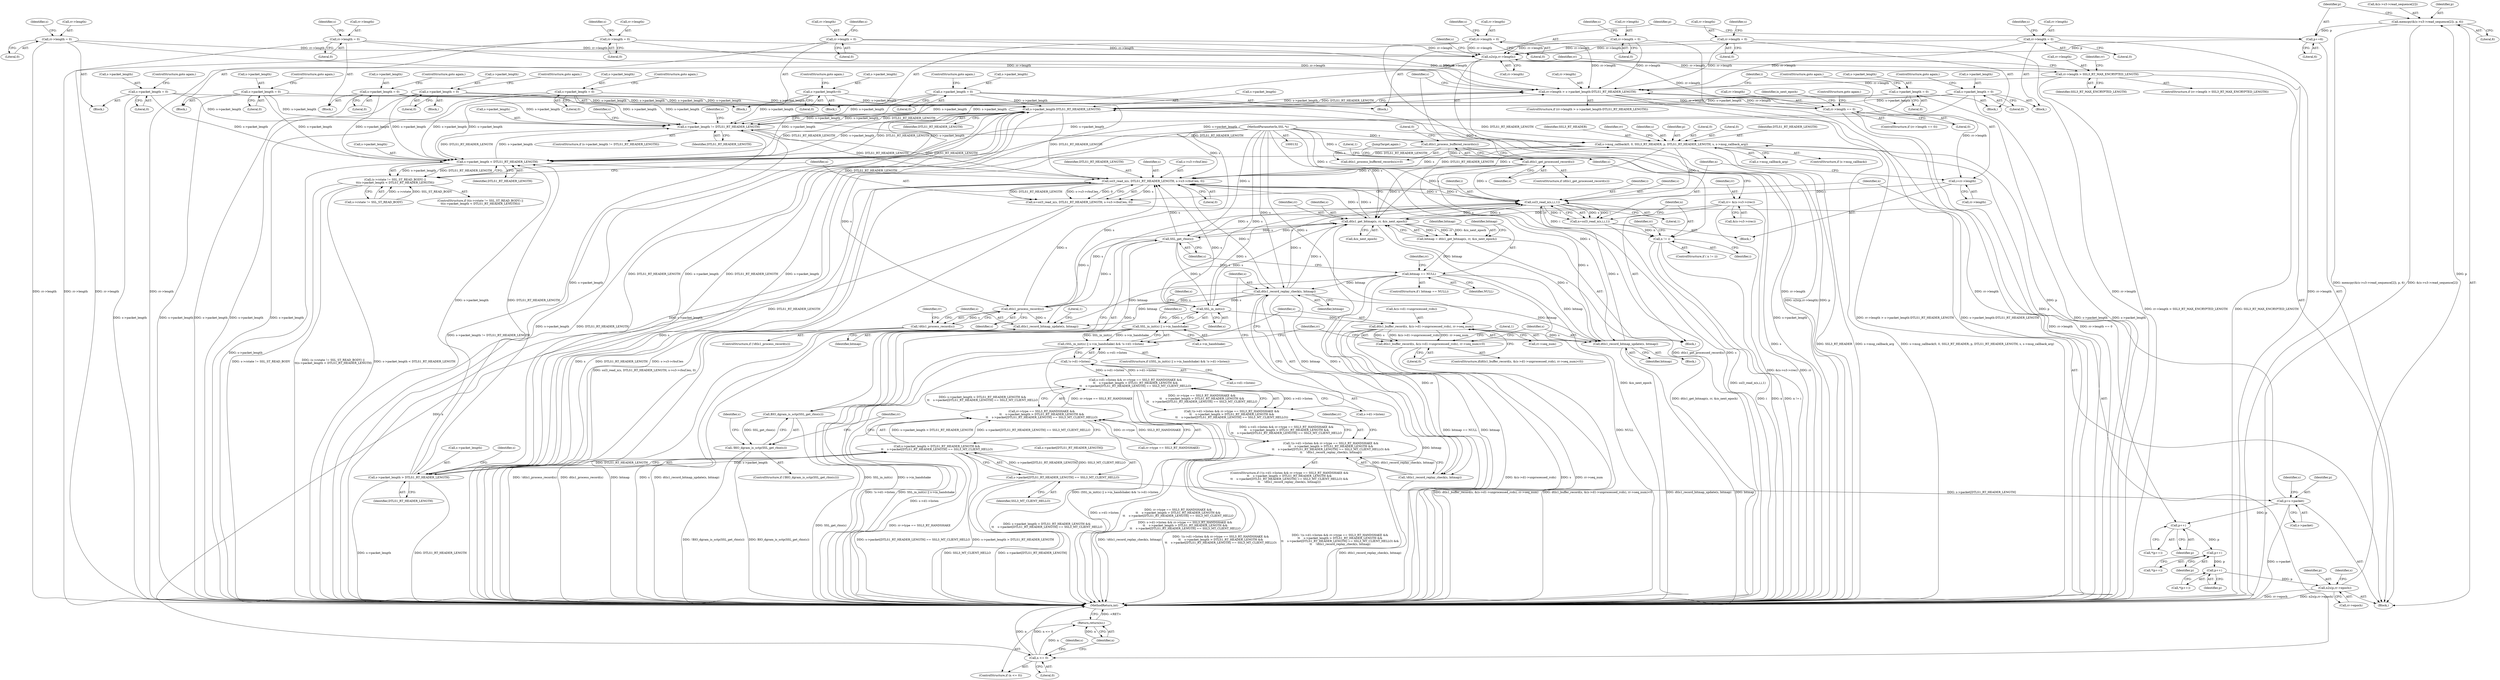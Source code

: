 digraph "0_openssl_103b171d8fc282ef435f8de9afbf7782e312961f_0@API" {
"1000267" [label="(Call,memcpy(&(s->s3->read_sequence[2]), p, 6))"];
"1000262" [label="(Call,n2s(p,rr->epoch))"];
"1000253" [label="(Call,p++)"];
"1000248" [label="(Call,p++)"];
"1000243" [label="(Call,p++)"];
"1000228" [label="(Call,s->msg_callback(0, 0, SSL3_RT_HEADER, p, DTLS1_RT_HEADER_LENGTH, s, s->msg_callback_arg))"];
"1000219" [label="(Call,p=s->packet)"];
"1000444" [label="(Call,s->packet[DTLS1_RT_HEADER_LENGTH] == SSL3_MT_CLIENT_HELLO)"];
"1000202" [label="(Call,s->packet_length != DTLS1_RT_HEADER_LENGTH)"];
"1000355" [label="(Call,s->packet_length-DTLS1_RT_HEADER_LENGTH)"];
"1000208" [label="(Call,s->packet_length = 0)"];
"1000383" [label="(Call,s->packet_length = 0)"];
"1000304" [label="(Call,s->packet_length = 0)"];
"1000517" [label="(Call,s->packet_length = 0)"];
"1000533" [label="(Call,s->packet_length = 0)"];
"1000461" [label="(Call,s->packet_length=0)"];
"1000176" [label="(Call,s->packet_length < DTLS1_RT_HEADER_LENGTH)"];
"1000326" [label="(Call,s->packet_length = 0)"];
"1000344" [label="(Call,s->packet_length = 0)"];
"1000411" [label="(Call,s->packet_length = 0)"];
"1000439" [label="(Call,s->packet_length > DTLS1_RT_HEADER_LENGTH)"];
"1000184" [label="(Call,ssl3_read_n(s, DTLS1_RT_HEADER_LENGTH, s->s3->rbuf.len, 0))"];
"1000368" [label="(Call,ssl3_read_n(s,i,i,1))"];
"1000396" [label="(Call,dtls1_get_bitmap(s, rr, &is_next_epoch))"];
"1000525" [label="(Call,dtls1_process_record(s))"];
"1000420" [label="(Call,SSL_get_rbio(s))"];
"1000133" [label="(MethodParameterIn,SSL *s)"];
"1000452" [label="(Call,dtls1_record_replay_check(s, bitmap))"];
"1000402" [label="(Call,bitmap == NULL)"];
"1000394" [label="(Call,bitmap = dtls1_get_bitmap(s, rr, &is_next_epoch))"];
"1000164" [label="(Call,dtls1_get_processed_record(s))"];
"1000157" [label="(Call,dtls1_process_buffered_records(s))"];
"1000480" [label="(Call,SSL_in_init(s))"];
"1000509" [label="(Call,dtls1_record_bitmap_update(s, bitmap))"];
"1000494" [label="(Call,dtls1_buffer_record(s, &(s->d1->unprocessed_rcds), rr->seq_num))"];
"1000147" [label="(Call,rr= &(s->s3->rrec))"];
"1000361" [label="(Call,i=rr->length)"];
"1000351" [label="(Call,rr->length > s->packet_length-DTLS1_RT_HEADER_LENGTH)"];
"1000333" [label="(Call,rr->length > SSL3_RT_MAX_ENCRYPTED_LENGTH)"];
"1000281" [label="(Call,n2s(p,rr->length))"];
"1000278" [label="(Call,p+=6)"];
"1000267" [label="(Call,memcpy(&(s->s3->read_sequence[2]), p, 6))"];
"1000456" [label="(Call,rr->length = 0)"];
"1000512" [label="(Call,rr->length = 0)"];
"1000406" [label="(Call,rr->length = 0)"];
"1000378" [label="(Call,rr->length = 0)"];
"1000468" [label="(Call,rr->length == 0)"];
"1000528" [label="(Call,rr->length = 0)"];
"1000299" [label="(Call,rr->length = 0)"];
"1000339" [label="(Call,rr->length = 0)"];
"1000321" [label="(Call,rr->length = 0)"];
"1000182" [label="(Call,n=ssl3_read_n(s, DTLS1_RT_HEADER_LENGTH, s->s3->rbuf.len, 0))"];
"1000196" [label="(Call,n <= 0)"];
"1000199" [label="(Return,return(n);)"];
"1000170" [label="(Call,(s->rstate != SSL_ST_READ_BODY) ||\n\t\t(s->packet_length < DTLS1_RT_HEADER_LENGTH))"];
"1000438" [label="(Call,s->packet_length > DTLS1_RT_HEADER_LENGTH &&\n\t\t    s->packet[DTLS1_RT_HEADER_LENGTH] == SSL3_MT_CLIENT_HELLO)"];
"1000432" [label="(Call,rr->type == SSL3_RT_HANDSHAKE &&\n\t\t    s->packet_length > DTLS1_RT_HEADER_LENGTH &&\n\t\t    s->packet[DTLS1_RT_HEADER_LENGTH] == SSL3_MT_CLIENT_HELLO)"];
"1000426" [label="(Call,s->d1->listen && rr->type == SSL3_RT_HANDSHAKE &&\n\t\t    s->packet_length > DTLS1_RT_HEADER_LENGTH &&\n\t\t    s->packet[DTLS1_RT_HEADER_LENGTH] == SSL3_MT_CLIENT_HELLO)"];
"1000425" [label="(Call,!(s->d1->listen && rr->type == SSL3_RT_HANDSHAKE &&\n\t\t    s->packet_length > DTLS1_RT_HEADER_LENGTH &&\n\t\t    s->packet[DTLS1_RT_HEADER_LENGTH] == SSL3_MT_CLIENT_HELLO))"];
"1000424" [label="(Call,!(s->d1->listen && rr->type == SSL3_RT_HANDSHAKE &&\n\t\t    s->packet_length > DTLS1_RT_HEADER_LENGTH &&\n\t\t    s->packet[DTLS1_RT_HEADER_LENGTH] == SSL3_MT_CLIENT_HELLO) &&\n\t\t    !dtls1_record_replay_check(s, bitmap))"];
"1000485" [label="(Call,!s->d1->listen)"];
"1000478" [label="(Call,(SSL_in_init(s) || s->in_handshake) && !s->d1->listen)"];
"1000451" [label="(Call,!dtls1_record_replay_check(s, bitmap))"];
"1000479" [label="(Call,SSL_in_init(s) || s->in_handshake)"];
"1000493" [label="(Call,dtls1_buffer_record(s, &(s->d1->unprocessed_rcds), rr->seq_num)<0)"];
"1000524" [label="(Call,!dtls1_process_record(s))"];
"1000539" [label="(Call,dtls1_record_bitmap_update(s, bitmap))"];
"1000419" [label="(Call,BIO_dgram_is_sctp(SSL_get_rbio(s)))"];
"1000418" [label="(Call,!BIO_dgram_is_sctp(SSL_get_rbio(s)))"];
"1000366" [label="(Call,n=ssl3_read_n(s,i,i,1))"];
"1000374" [label="(Call,n != i)"];
"1000423" [label="(ControlStructure,if (!(s->d1->listen && rr->type == SSL3_RT_HANDSHAKE &&\n\t\t    s->packet_length > DTLS1_RT_HEADER_LENGTH &&\n\t\t    s->packet[DTLS1_RT_HEADER_LENGTH] == SSL3_MT_CLIENT_HELLO) &&\n\t\t    !dtls1_record_replay_check(s, bitmap)))"];
"1000219" [label="(Call,p=s->packet)"];
"1000263" [label="(Identifier,p)"];
"1000249" [label="(Identifier,p)"];
"1000272" [label="(Identifier,s)"];
"1000461" [label="(Call,s->packet_length=0)"];
"1000163" [label="(ControlStructure,if (dtls1_get_processed_record(s)))"];
"1000156" [label="(Call,dtls1_process_buffered_records(s)<0)"];
"1000371" [label="(Identifier,i)"];
"1000478" [label="(Call,(SSL_in_init(s) || s->in_handshake) && !s->d1->listen)"];
"1000384" [label="(Call,s->packet_length)"];
"1000538" [label="(ControlStructure,goto again;)"];
"1000378" [label="(Call,rr->length = 0)"];
"1000482" [label="(Call,s->in_handshake)"];
"1000320" [label="(Block,)"];
"1000303" [label="(Literal,0)"];
"1000213" [label="(ControlStructure,goto again;)"];
"1000280" [label="(Literal,6)"];
"1000176" [label="(Call,s->packet_length < DTLS1_RT_HEADER_LENGTH)"];
"1000360" [label="(Block,)"];
"1000232" [label="(Identifier,p)"];
"1000406" [label="(Call,rr->length = 0)"];
"1000199" [label="(Return,return(n);)"];
"1000394" [label="(Call,bitmap = dtls1_get_bitmap(s, rr, &is_next_epoch))"];
"1000229" [label="(Literal,0)"];
"1000165" [label="(Identifier,s)"];
"1000529" [label="(Call,rr->length)"];
"1000377" [label="(Block,)"];
"1000473" [label="(ControlStructure,goto again;)"];
"1000281" [label="(Call,n2s(p,rr->length))"];
"1000514" [label="(Identifier,rr)"];
"1000254" [label="(Identifier,p)"];
"1000407" [label="(Call,rr->length)"];
"1000439" [label="(Call,s->packet_length > DTLS1_RT_HEADER_LENGTH)"];
"1000304" [label="(Call,s->packet_length = 0)"];
"1000527" [label="(Block,)"];
"1000345" [label="(Call,s->packet_length)"];
"1000134" [label="(Block,)"];
"1000396" [label="(Call,dtls1_get_bitmap(s, rr, &is_next_epoch))"];
"1000440" [label="(Call,s->packet_length)"];
"1000398" [label="(Identifier,rr)"];
"1000230" [label="(Literal,0)"];
"1000391" [label="(Identifier,s)"];
"1000282" [label="(Identifier,p)"];
"1000419" [label="(Call,BIO_dgram_is_sctp(SSL_get_rbio(s)))"];
"1000410" [label="(Literal,0)"];
"1000366" [label="(Call,n=ssl3_read_n(s,i,i,1))"];
"1000426" [label="(Call,s->d1->listen && rr->type == SSL3_RT_HANDSHAKE &&\n\t\t    s->packet_length > DTLS1_RT_HEADER_LENGTH &&\n\t\t    s->packet[DTLS1_RT_HEADER_LENGTH] == SSL3_MT_CLIENT_HELLO)"];
"1000278" [label="(Call,p+=6)"];
"1000469" [label="(Call,rr->length)"];
"1000344" [label="(Call,s->packet_length = 0)"];
"1000537" [label="(Literal,0)"];
"1000349" [label="(ControlStructure,goto again;)"];
"1000369" [label="(Identifier,s)"];
"1000186" [label="(Identifier,DTLS1_RT_HEADER_LENGTH)"];
"1000485" [label="(Call,!s->d1->listen)"];
"1000327" [label="(Call,s->packet_length)"];
"1000463" [label="(Identifier,s)"];
"1000147" [label="(Call,rr= &(s->s3->rrec))"];
"1000183" [label="(Identifier,n)"];
"1000534" [label="(Call,s->packet_length)"];
"1000438" [label="(Call,s->packet_length > DTLS1_RT_HEADER_LENGTH &&\n\t\t    s->packet[DTLS1_RT_HEADER_LENGTH] == SSL3_MT_CLIENT_HELLO)"];
"1000212" [label="(Literal,0)"];
"1000356" [label="(Call,s->packet_length)"];
"1000512" [label="(Call,rr->length = 0)"];
"1000479" [label="(Call,SSL_in_init(s) || s->in_handshake)"];
"1000508" [label="(Literal,1)"];
"1000495" [label="(Identifier,s)"];
"1000380" [label="(Identifier,rr)"];
"1000540" [label="(Identifier,s)"];
"1000228" [label="(Call,s->msg_callback(0, 0, SSL3_RT_HEADER, p, DTLS1_RT_HEADER_LENGTH, s, s->msg_callback_arg))"];
"1000306" [label="(Identifier,s)"];
"1000361" [label="(Call,i=rr->length)"];
"1000493" [label="(Call,dtls1_buffer_record(s, &(s->d1->unprocessed_rcds), rr->seq_num)<0)"];
"1000522" [label="(ControlStructure,goto again;)"];
"1000185" [label="(Identifier,s)"];
"1000300" [label="(Call,rr->length)"];
"1000518" [label="(Call,s->packet_length)"];
"1000374" [label="(Call,n != i)"];
"1000454" [label="(Identifier,bitmap)"];
"1000382" [label="(Literal,0)"];
"1000340" [label="(Call,rr->length)"];
"1000373" [label="(ControlStructure,if ( n != i))"];
"1000196" [label="(Call,n <= 0)"];
"1000243" [label="(Call,p++)"];
"1000528" [label="(Call,rr->length = 0)"];
"1000532" [label="(Literal,0)"];
"1000475" [label="(Identifier,is_next_epoch)"];
"1000177" [label="(Call,s->packet_length)"];
"1000277" [label="(Literal,6)"];
"1000328" [label="(Identifier,s)"];
"1000376" [label="(Identifier,i)"];
"1000203" [label="(Call,s->packet_length)"];
"1000148" [label="(Identifier,rr)"];
"1000170" [label="(Call,(s->rstate != SSL_ST_READ_BODY) ||\n\t\t(s->packet_length < DTLS1_RT_HEADER_LENGTH))"];
"1000339" [label="(Call,rr->length = 0)"];
"1000541" [label="(Identifier,bitmap)"];
"1000309" [label="(ControlStructure,goto again;)"];
"1000535" [label="(Identifier,s)"];
"1000367" [label="(Identifier,n)"];
"1000456" [label="(Call,rr->length = 0)"];
"1000283" [label="(Call,rr->length)"];
"1000418" [label="(Call,!BIO_dgram_is_sctp(SSL_get_rbio(s)))"];
"1000299" [label="(Call,rr->length = 0)"];
"1000167" [label="(Literal,1)"];
"1000468" [label="(Call,rr->length == 0)"];
"1000412" [label="(Call,s->packet_length)"];
"1000530" [label="(Identifier,rr)"];
"1000149" [label="(Call,&(s->s3->rrec))"];
"1000363" [label="(Call,rr->length)"];
"1000417" [label="(ControlStructure,if (!BIO_dgram_is_sctp(SSL_get_rbio(s))))"];
"1000510" [label="(Identifier,s)"];
"1000523" [label="(ControlStructure,if (!dtls1_process_record(s)))"];
"1000427" [label="(Call,s->d1->listen)"];
"1000350" [label="(ControlStructure,if (rr->length > s->packet_length-DTLS1_RT_HEADER_LENGTH))"];
"1000164" [label="(Call,dtls1_get_processed_record(s))"];
"1000184" [label="(Call,ssl3_read_n(s, DTLS1_RT_HEADER_LENGTH, s->s3->rbuf.len, 0))"];
"1000411" [label="(Call,s->packet_length = 0)"];
"1000385" [label="(Identifier,s)"];
"1000182" [label="(Call,n=ssl3_read_n(s, DTLS1_RT_HEADER_LENGTH, s->s3->rbuf.len, 0))"];
"1000359" [label="(Identifier,DTLS1_RT_HEADER_LENGTH)"];
"1000346" [label="(Identifier,s)"];
"1000432" [label="(Call,rr->type == SSL3_RT_HANDSHAKE &&\n\t\t    s->packet_length > DTLS1_RT_HEADER_LENGTH &&\n\t\t    s->packet[DTLS1_RT_HEADER_LENGTH] == SSL3_MT_CLIENT_HELLO)"];
"1000233" [label="(Identifier,DTLS1_RT_HEADER_LENGTH)"];
"1000399" [label="(Call,&is_next_epoch)"];
"1000343" [label="(Literal,0)"];
"1000375" [label="(Identifier,n)"];
"1000452" [label="(Call,dtls1_record_replay_check(s, bitmap))"];
"1000526" [label="(Identifier,s)"];
"1000488" [label="(Identifier,s)"];
"1000362" [label="(Identifier,i)"];
"1000221" [label="(Call,s->packet)"];
"1000244" [label="(Identifier,p)"];
"1000235" [label="(Call,s->msg_callback_arg)"];
"1000207" [label="(Block,)"];
"1000332" [label="(ControlStructure,if (rr->length > SSL3_RT_MAX_ENCRYPTED_LENGTH))"];
"1000267" [label="(Call,memcpy(&(s->s3->read_sequence[2]), p, 6))"];
"1000421" [label="(Identifier,s)"];
"1000298" [label="(Block,)"];
"1000483" [label="(Identifier,s)"];
"1000333" [label="(Call,rr->length > SSL3_RT_MAX_ENCRYPTED_LENGTH)"];
"1000231" [label="(Identifier,SSL3_RT_HEADER)"];
"1000387" [label="(Literal,0)"];
"1000451" [label="(Call,!dtls1_record_replay_check(s, bitmap))"];
"1000268" [label="(Call,&(s->s3->read_sequence[2]))"];
"1000240" [label="(Identifier,rr)"];
"1000224" [label="(ControlStructure,if (s->msg_callback))"];
"1000157" [label="(Call,dtls1_process_buffered_records(s))"];
"1000401" [label="(ControlStructure,if ( bitmap == NULL))"];
"1000403" [label="(Identifier,bitmap)"];
"1000470" [label="(Identifier,rr)"];
"1000457" [label="(Call,rr->length)"];
"1000492" [label="(ControlStructure,if(dtls1_buffer_record(s, &(s->d1->unprocessed_rcds), rr->seq_num)<0))"];
"1000494" [label="(Call,dtls1_buffer_record(s, &(s->d1->unprocessed_rcds), rr->seq_num))"];
"1000370" [label="(Identifier,i)"];
"1000158" [label="(Identifier,s)"];
"1000352" [label="(Call,rr->length)"];
"1000187" [label="(Call,s->s3->rbuf.len)"];
"1000424" [label="(Call,!(s->d1->listen && rr->type == SSL3_RT_HANDSHAKE &&\n\t\t    s->packet_length > DTLS1_RT_HEADER_LENGTH &&\n\t\t    s->packet[DTLS1_RT_HEADER_LENGTH] == SSL3_MT_CLIENT_HELLO) &&\n\t\t    !dtls1_record_replay_check(s, bitmap))"];
"1000201" [label="(ControlStructure,if (s->packet_length != DTLS1_RT_HEADER_LENGTH))"];
"1000481" [label="(Identifier,s)"];
"1000413" [label="(Identifier,s)"];
"1000279" [label="(Identifier,p)"];
"1000496" [label="(Call,&(s->d1->unprocessed_rcds))"];
"1000395" [label="(Identifier,bitmap)"];
"1000169" [label="(ControlStructure,if (\t(s->rstate != SSL_ST_READ_BODY) ||\n\t\t(s->packet_length < DTLS1_RT_HEADER_LENGTH)))"];
"1000247" [label="(Call,*(p++))"];
"1000209" [label="(Call,s->packet_length)"];
"1000450" [label="(Identifier,SSL3_MT_CLIENT_HELLO)"];
"1000168" [label="(JumpTarget,again:)"];
"1000480" [label="(Call,SSL_in_init(s))"];
"1000458" [label="(Identifier,rr)"];
"1000445" [label="(Call,s->packet[DTLS1_RT_HEADER_LENGTH])"];
"1000181" [label="(Block,)"];
"1000200" [label="(Identifier,n)"];
"1000264" [label="(Call,rr->epoch)"];
"1000330" [label="(Literal,0)"];
"1000338" [label="(Block,)"];
"1000348" [label="(Literal,0)"];
"1000472" [label="(Literal,0)"];
"1000322" [label="(Call,rr->length)"];
"1000206" [label="(Identifier,DTLS1_RT_HEADER_LENGTH)"];
"1000443" [label="(Identifier,DTLS1_RT_HEADER_LENGTH)"];
"1000159" [label="(Literal,0)"];
"1000466" [label="(ControlStructure,goto again;)"];
"1000519" [label="(Identifier,s)"];
"1000477" [label="(ControlStructure,if ((SSL_in_init(s) || s->in_handshake) && !s->d1->listen))"];
"1000429" [label="(Identifier,s)"];
"1000195" [label="(ControlStructure,if (n <= 0))"];
"1000467" [label="(ControlStructure,if (rr->length == 0))"];
"1000220" [label="(Identifier,p)"];
"1000325" [label="(Literal,0)"];
"1000180" [label="(Identifier,DTLS1_RT_HEADER_LENGTH)"];
"1000453" [label="(Identifier,s)"];
"1000253" [label="(Call,p++)"];
"1000513" [label="(Call,rr->length)"];
"1000509" [label="(Call,dtls1_record_bitmap_update(s, bitmap))"];
"1000351" [label="(Call,rr->length > s->packet_length-DTLS1_RT_HEADER_LENGTH)"];
"1000460" [label="(Literal,0)"];
"1000234" [label="(Identifier,s)"];
"1000476" [label="(Block,)"];
"1000388" [label="(ControlStructure,goto again;)"];
"1000202" [label="(Call,s->packet_length != DTLS1_RT_HEADER_LENGTH)"];
"1000248" [label="(Call,p++)"];
"1000524" [label="(Call,!dtls1_process_record(s))"];
"1000486" [label="(Call,s->d1->listen)"];
"1000543" [label="(Literal,1)"];
"1000198" [label="(Literal,0)"];
"1000491" [label="(Block,)"];
"1000397" [label="(Identifier,s)"];
"1000197" [label="(Identifier,n)"];
"1000539" [label="(Call,dtls1_record_bitmap_update(s, bitmap))"];
"1000326" [label="(Call,s->packet_length = 0)"];
"1000331" [label="(ControlStructure,goto again;)"];
"1000433" [label="(Call,rr->type == SSL3_RT_HANDSHAKE)"];
"1000415" [label="(Literal,0)"];
"1000194" [label="(Literal,0)"];
"1000425" [label="(Call,!(s->d1->listen && rr->type == SSL3_RT_HANDSHAKE &&\n\t\t    s->packet_length > DTLS1_RT_HEADER_LENGTH &&\n\t\t    s->packet[DTLS1_RT_HEADER_LENGTH] == SSL3_MT_CLIENT_HELLO))"];
"1000416" [label="(ControlStructure,goto again;)"];
"1000465" [label="(Literal,0)"];
"1000204" [label="(Identifier,s)"];
"1000447" [label="(Identifier,s)"];
"1000517" [label="(Call,s->packet_length = 0)"];
"1000216" [label="(Identifier,s)"];
"1000402" [label="(Call,bitmap == NULL)"];
"1000334" [label="(Call,rr->length)"];
"1000444" [label="(Call,s->packet[DTLS1_RT_HEADER_LENGTH] == SSL3_MT_CLIENT_HELLO)"];
"1000525" [label="(Call,dtls1_process_record(s))"];
"1000516" [label="(Literal,0)"];
"1000242" [label="(Call,*(p++))"];
"1000383" [label="(Call,s->packet_length = 0)"];
"1000511" [label="(Identifier,bitmap)"];
"1000502" [label="(Call,rr->seq_num)"];
"1000262" [label="(Call,n2s(p,rr->epoch))"];
"1000210" [label="(Identifier,s)"];
"1000133" [label="(MethodParameterIn,SSL *s)"];
"1000305" [label="(Call,s->packet_length)"];
"1000372" [label="(Literal,1)"];
"1000289" [label="(Identifier,s)"];
"1000404" [label="(Identifier,NULL)"];
"1000533" [label="(Call,s->packet_length = 0)"];
"1000341" [label="(Identifier,rr)"];
"1000462" [label="(Call,s->packet_length)"];
"1000208" [label="(Call,s->packet_length = 0)"];
"1000544" [label="(MethodReturn,int)"];
"1000308" [label="(Literal,0)"];
"1000408" [label="(Identifier,rr)"];
"1000337" [label="(Identifier,SSL3_RT_MAX_ENCRYPTED_LENGTH)"];
"1000355" [label="(Call,s->packet_length-DTLS1_RT_HEADER_LENGTH)"];
"1000379" [label="(Call,rr->length)"];
"1000321" [label="(Call,rr->length = 0)"];
"1000252" [label="(Call,*(p++))"];
"1000505" [label="(Literal,0)"];
"1000353" [label="(Identifier,rr)"];
"1000276" [label="(Identifier,p)"];
"1000521" [label="(Literal,0)"];
"1000226" [label="(Identifier,s)"];
"1000171" [label="(Call,s->rstate != SSL_ST_READ_BODY)"];
"1000420" [label="(Call,SSL_get_rbio(s))"];
"1000368" [label="(Call,ssl3_read_n(s,i,i,1))"];
"1000455" [label="(Block,)"];
"1000405" [label="(Block,)"];
"1000267" -> "1000181"  [label="AST: "];
"1000267" -> "1000277"  [label="CFG: "];
"1000268" -> "1000267"  [label="AST: "];
"1000276" -> "1000267"  [label="AST: "];
"1000277" -> "1000267"  [label="AST: "];
"1000279" -> "1000267"  [label="CFG: "];
"1000267" -> "1000544"  [label="DDG: &(s->s3->read_sequence[2])"];
"1000267" -> "1000544"  [label="DDG: memcpy(&(s->s3->read_sequence[2]), p, 6)"];
"1000262" -> "1000267"  [label="DDG: p"];
"1000267" -> "1000278"  [label="DDG: p"];
"1000262" -> "1000181"  [label="AST: "];
"1000262" -> "1000264"  [label="CFG: "];
"1000263" -> "1000262"  [label="AST: "];
"1000264" -> "1000262"  [label="AST: "];
"1000272" -> "1000262"  [label="CFG: "];
"1000262" -> "1000544"  [label="DDG: rr->epoch"];
"1000262" -> "1000544"  [label="DDG: n2s(p,rr->epoch)"];
"1000253" -> "1000262"  [label="DDG: p"];
"1000253" -> "1000252"  [label="AST: "];
"1000253" -> "1000254"  [label="CFG: "];
"1000254" -> "1000253"  [label="AST: "];
"1000252" -> "1000253"  [label="CFG: "];
"1000248" -> "1000253"  [label="DDG: p"];
"1000248" -> "1000247"  [label="AST: "];
"1000248" -> "1000249"  [label="CFG: "];
"1000249" -> "1000248"  [label="AST: "];
"1000247" -> "1000248"  [label="CFG: "];
"1000243" -> "1000248"  [label="DDG: p"];
"1000243" -> "1000242"  [label="AST: "];
"1000243" -> "1000244"  [label="CFG: "];
"1000244" -> "1000243"  [label="AST: "];
"1000242" -> "1000243"  [label="CFG: "];
"1000228" -> "1000243"  [label="DDG: p"];
"1000219" -> "1000243"  [label="DDG: p"];
"1000228" -> "1000224"  [label="AST: "];
"1000228" -> "1000235"  [label="CFG: "];
"1000229" -> "1000228"  [label="AST: "];
"1000230" -> "1000228"  [label="AST: "];
"1000231" -> "1000228"  [label="AST: "];
"1000232" -> "1000228"  [label="AST: "];
"1000233" -> "1000228"  [label="AST: "];
"1000234" -> "1000228"  [label="AST: "];
"1000235" -> "1000228"  [label="AST: "];
"1000240" -> "1000228"  [label="CFG: "];
"1000228" -> "1000544"  [label="DDG: s->msg_callback_arg"];
"1000228" -> "1000544"  [label="DDG: s->msg_callback(0, 0, SSL3_RT_HEADER, p, DTLS1_RT_HEADER_LENGTH, s, s->msg_callback_arg)"];
"1000228" -> "1000544"  [label="DDG: SSL3_RT_HEADER"];
"1000228" -> "1000176"  [label="DDG: DTLS1_RT_HEADER_LENGTH"];
"1000228" -> "1000184"  [label="DDG: s"];
"1000228" -> "1000184"  [label="DDG: DTLS1_RT_HEADER_LENGTH"];
"1000219" -> "1000228"  [label="DDG: p"];
"1000202" -> "1000228"  [label="DDG: DTLS1_RT_HEADER_LENGTH"];
"1000184" -> "1000228"  [label="DDG: s"];
"1000133" -> "1000228"  [label="DDG: s"];
"1000228" -> "1000355"  [label="DDG: DTLS1_RT_HEADER_LENGTH"];
"1000228" -> "1000368"  [label="DDG: s"];
"1000228" -> "1000396"  [label="DDG: s"];
"1000219" -> "1000181"  [label="AST: "];
"1000219" -> "1000221"  [label="CFG: "];
"1000220" -> "1000219"  [label="AST: "];
"1000221" -> "1000219"  [label="AST: "];
"1000226" -> "1000219"  [label="CFG: "];
"1000219" -> "1000544"  [label="DDG: s->packet"];
"1000444" -> "1000219"  [label="DDG: s->packet[DTLS1_RT_HEADER_LENGTH]"];
"1000444" -> "1000438"  [label="AST: "];
"1000444" -> "1000450"  [label="CFG: "];
"1000445" -> "1000444"  [label="AST: "];
"1000450" -> "1000444"  [label="AST: "];
"1000438" -> "1000444"  [label="CFG: "];
"1000444" -> "1000544"  [label="DDG: SSL3_MT_CLIENT_HELLO"];
"1000444" -> "1000544"  [label="DDG: s->packet[DTLS1_RT_HEADER_LENGTH]"];
"1000444" -> "1000438"  [label="DDG: s->packet[DTLS1_RT_HEADER_LENGTH]"];
"1000444" -> "1000438"  [label="DDG: SSL3_MT_CLIENT_HELLO"];
"1000202" -> "1000201"  [label="AST: "];
"1000202" -> "1000206"  [label="CFG: "];
"1000203" -> "1000202"  [label="AST: "];
"1000206" -> "1000202"  [label="AST: "];
"1000210" -> "1000202"  [label="CFG: "];
"1000216" -> "1000202"  [label="CFG: "];
"1000202" -> "1000544"  [label="DDG: s->packet_length != DTLS1_RT_HEADER_LENGTH"];
"1000202" -> "1000176"  [label="DDG: DTLS1_RT_HEADER_LENGTH"];
"1000202" -> "1000184"  [label="DDG: DTLS1_RT_HEADER_LENGTH"];
"1000355" -> "1000202"  [label="DDG: s->packet_length"];
"1000208" -> "1000202"  [label="DDG: s->packet_length"];
"1000383" -> "1000202"  [label="DDG: s->packet_length"];
"1000304" -> "1000202"  [label="DDG: s->packet_length"];
"1000517" -> "1000202"  [label="DDG: s->packet_length"];
"1000533" -> "1000202"  [label="DDG: s->packet_length"];
"1000461" -> "1000202"  [label="DDG: s->packet_length"];
"1000176" -> "1000202"  [label="DDG: s->packet_length"];
"1000326" -> "1000202"  [label="DDG: s->packet_length"];
"1000344" -> "1000202"  [label="DDG: s->packet_length"];
"1000411" -> "1000202"  [label="DDG: s->packet_length"];
"1000439" -> "1000202"  [label="DDG: s->packet_length"];
"1000184" -> "1000202"  [label="DDG: DTLS1_RT_HEADER_LENGTH"];
"1000202" -> "1000355"  [label="DDG: s->packet_length"];
"1000202" -> "1000355"  [label="DDG: DTLS1_RT_HEADER_LENGTH"];
"1000355" -> "1000351"  [label="AST: "];
"1000355" -> "1000359"  [label="CFG: "];
"1000356" -> "1000355"  [label="AST: "];
"1000359" -> "1000355"  [label="AST: "];
"1000351" -> "1000355"  [label="CFG: "];
"1000355" -> "1000544"  [label="DDG: s->packet_length"];
"1000355" -> "1000544"  [label="DDG: DTLS1_RT_HEADER_LENGTH"];
"1000355" -> "1000176"  [label="DDG: s->packet_length"];
"1000355" -> "1000176"  [label="DDG: DTLS1_RT_HEADER_LENGTH"];
"1000355" -> "1000184"  [label="DDG: DTLS1_RT_HEADER_LENGTH"];
"1000355" -> "1000351"  [label="DDG: s->packet_length"];
"1000355" -> "1000351"  [label="DDG: DTLS1_RT_HEADER_LENGTH"];
"1000208" -> "1000355"  [label="DDG: s->packet_length"];
"1000383" -> "1000355"  [label="DDG: s->packet_length"];
"1000304" -> "1000355"  [label="DDG: s->packet_length"];
"1000517" -> "1000355"  [label="DDG: s->packet_length"];
"1000533" -> "1000355"  [label="DDG: s->packet_length"];
"1000461" -> "1000355"  [label="DDG: s->packet_length"];
"1000176" -> "1000355"  [label="DDG: s->packet_length"];
"1000176" -> "1000355"  [label="DDG: DTLS1_RT_HEADER_LENGTH"];
"1000326" -> "1000355"  [label="DDG: s->packet_length"];
"1000344" -> "1000355"  [label="DDG: s->packet_length"];
"1000411" -> "1000355"  [label="DDG: s->packet_length"];
"1000439" -> "1000355"  [label="DDG: s->packet_length"];
"1000439" -> "1000355"  [label="DDG: DTLS1_RT_HEADER_LENGTH"];
"1000355" -> "1000439"  [label="DDG: s->packet_length"];
"1000355" -> "1000439"  [label="DDG: DTLS1_RT_HEADER_LENGTH"];
"1000208" -> "1000207"  [label="AST: "];
"1000208" -> "1000212"  [label="CFG: "];
"1000209" -> "1000208"  [label="AST: "];
"1000212" -> "1000208"  [label="AST: "];
"1000213" -> "1000208"  [label="CFG: "];
"1000208" -> "1000544"  [label="DDG: s->packet_length"];
"1000208" -> "1000176"  [label="DDG: s->packet_length"];
"1000383" -> "1000377"  [label="AST: "];
"1000383" -> "1000387"  [label="CFG: "];
"1000384" -> "1000383"  [label="AST: "];
"1000387" -> "1000383"  [label="AST: "];
"1000388" -> "1000383"  [label="CFG: "];
"1000383" -> "1000544"  [label="DDG: s->packet_length"];
"1000383" -> "1000176"  [label="DDG: s->packet_length"];
"1000304" -> "1000298"  [label="AST: "];
"1000304" -> "1000308"  [label="CFG: "];
"1000305" -> "1000304"  [label="AST: "];
"1000308" -> "1000304"  [label="AST: "];
"1000309" -> "1000304"  [label="CFG: "];
"1000304" -> "1000544"  [label="DDG: s->packet_length"];
"1000304" -> "1000176"  [label="DDG: s->packet_length"];
"1000517" -> "1000476"  [label="AST: "];
"1000517" -> "1000521"  [label="CFG: "];
"1000518" -> "1000517"  [label="AST: "];
"1000521" -> "1000517"  [label="AST: "];
"1000522" -> "1000517"  [label="CFG: "];
"1000517" -> "1000544"  [label="DDG: s->packet_length"];
"1000517" -> "1000176"  [label="DDG: s->packet_length"];
"1000533" -> "1000527"  [label="AST: "];
"1000533" -> "1000537"  [label="CFG: "];
"1000534" -> "1000533"  [label="AST: "];
"1000537" -> "1000533"  [label="AST: "];
"1000538" -> "1000533"  [label="CFG: "];
"1000533" -> "1000544"  [label="DDG: s->packet_length"];
"1000533" -> "1000176"  [label="DDG: s->packet_length"];
"1000461" -> "1000455"  [label="AST: "];
"1000461" -> "1000465"  [label="CFG: "];
"1000462" -> "1000461"  [label="AST: "];
"1000465" -> "1000461"  [label="AST: "];
"1000466" -> "1000461"  [label="CFG: "];
"1000461" -> "1000544"  [label="DDG: s->packet_length"];
"1000461" -> "1000176"  [label="DDG: s->packet_length"];
"1000176" -> "1000170"  [label="AST: "];
"1000176" -> "1000180"  [label="CFG: "];
"1000177" -> "1000176"  [label="AST: "];
"1000180" -> "1000176"  [label="AST: "];
"1000170" -> "1000176"  [label="CFG: "];
"1000176" -> "1000544"  [label="DDG: s->packet_length"];
"1000176" -> "1000170"  [label="DDG: s->packet_length"];
"1000176" -> "1000170"  [label="DDG: DTLS1_RT_HEADER_LENGTH"];
"1000326" -> "1000176"  [label="DDG: s->packet_length"];
"1000344" -> "1000176"  [label="DDG: s->packet_length"];
"1000411" -> "1000176"  [label="DDG: s->packet_length"];
"1000439" -> "1000176"  [label="DDG: s->packet_length"];
"1000439" -> "1000176"  [label="DDG: DTLS1_RT_HEADER_LENGTH"];
"1000176" -> "1000184"  [label="DDG: DTLS1_RT_HEADER_LENGTH"];
"1000326" -> "1000320"  [label="AST: "];
"1000326" -> "1000330"  [label="CFG: "];
"1000327" -> "1000326"  [label="AST: "];
"1000330" -> "1000326"  [label="AST: "];
"1000331" -> "1000326"  [label="CFG: "];
"1000326" -> "1000544"  [label="DDG: s->packet_length"];
"1000344" -> "1000338"  [label="AST: "];
"1000344" -> "1000348"  [label="CFG: "];
"1000345" -> "1000344"  [label="AST: "];
"1000348" -> "1000344"  [label="AST: "];
"1000349" -> "1000344"  [label="CFG: "];
"1000344" -> "1000544"  [label="DDG: s->packet_length"];
"1000411" -> "1000405"  [label="AST: "];
"1000411" -> "1000415"  [label="CFG: "];
"1000412" -> "1000411"  [label="AST: "];
"1000415" -> "1000411"  [label="AST: "];
"1000416" -> "1000411"  [label="CFG: "];
"1000411" -> "1000544"  [label="DDG: s->packet_length"];
"1000439" -> "1000438"  [label="AST: "];
"1000439" -> "1000443"  [label="CFG: "];
"1000440" -> "1000439"  [label="AST: "];
"1000443" -> "1000439"  [label="AST: "];
"1000447" -> "1000439"  [label="CFG: "];
"1000438" -> "1000439"  [label="CFG: "];
"1000439" -> "1000544"  [label="DDG: DTLS1_RT_HEADER_LENGTH"];
"1000439" -> "1000544"  [label="DDG: s->packet_length"];
"1000439" -> "1000184"  [label="DDG: DTLS1_RT_HEADER_LENGTH"];
"1000439" -> "1000438"  [label="DDG: s->packet_length"];
"1000439" -> "1000438"  [label="DDG: DTLS1_RT_HEADER_LENGTH"];
"1000184" -> "1000182"  [label="AST: "];
"1000184" -> "1000194"  [label="CFG: "];
"1000185" -> "1000184"  [label="AST: "];
"1000186" -> "1000184"  [label="AST: "];
"1000187" -> "1000184"  [label="AST: "];
"1000194" -> "1000184"  [label="AST: "];
"1000182" -> "1000184"  [label="CFG: "];
"1000184" -> "1000544"  [label="DDG: DTLS1_RT_HEADER_LENGTH"];
"1000184" -> "1000544"  [label="DDG: s->s3->rbuf.len"];
"1000184" -> "1000544"  [label="DDG: s"];
"1000184" -> "1000182"  [label="DDG: s"];
"1000184" -> "1000182"  [label="DDG: DTLS1_RT_HEADER_LENGTH"];
"1000184" -> "1000182"  [label="DDG: s->s3->rbuf.len"];
"1000184" -> "1000182"  [label="DDG: 0"];
"1000368" -> "1000184"  [label="DDG: s"];
"1000396" -> "1000184"  [label="DDG: s"];
"1000525" -> "1000184"  [label="DDG: s"];
"1000164" -> "1000184"  [label="DDG: s"];
"1000452" -> "1000184"  [label="DDG: s"];
"1000420" -> "1000184"  [label="DDG: s"];
"1000480" -> "1000184"  [label="DDG: s"];
"1000509" -> "1000184"  [label="DDG: s"];
"1000133" -> "1000184"  [label="DDG: s"];
"1000184" -> "1000368"  [label="DDG: s"];
"1000184" -> "1000396"  [label="DDG: s"];
"1000368" -> "1000366"  [label="AST: "];
"1000368" -> "1000372"  [label="CFG: "];
"1000369" -> "1000368"  [label="AST: "];
"1000370" -> "1000368"  [label="AST: "];
"1000371" -> "1000368"  [label="AST: "];
"1000372" -> "1000368"  [label="AST: "];
"1000366" -> "1000368"  [label="CFG: "];
"1000368" -> "1000366"  [label="DDG: s"];
"1000368" -> "1000366"  [label="DDG: i"];
"1000368" -> "1000366"  [label="DDG: 1"];
"1000396" -> "1000368"  [label="DDG: s"];
"1000525" -> "1000368"  [label="DDG: s"];
"1000164" -> "1000368"  [label="DDG: s"];
"1000452" -> "1000368"  [label="DDG: s"];
"1000420" -> "1000368"  [label="DDG: s"];
"1000480" -> "1000368"  [label="DDG: s"];
"1000509" -> "1000368"  [label="DDG: s"];
"1000133" -> "1000368"  [label="DDG: s"];
"1000361" -> "1000368"  [label="DDG: i"];
"1000368" -> "1000374"  [label="DDG: i"];
"1000368" -> "1000396"  [label="DDG: s"];
"1000396" -> "1000394"  [label="AST: "];
"1000396" -> "1000399"  [label="CFG: "];
"1000397" -> "1000396"  [label="AST: "];
"1000398" -> "1000396"  [label="AST: "];
"1000399" -> "1000396"  [label="AST: "];
"1000394" -> "1000396"  [label="CFG: "];
"1000396" -> "1000544"  [label="DDG: rr"];
"1000396" -> "1000544"  [label="DDG: &is_next_epoch"];
"1000396" -> "1000394"  [label="DDG: s"];
"1000396" -> "1000394"  [label="DDG: rr"];
"1000396" -> "1000394"  [label="DDG: &is_next_epoch"];
"1000525" -> "1000396"  [label="DDG: s"];
"1000164" -> "1000396"  [label="DDG: s"];
"1000452" -> "1000396"  [label="DDG: s"];
"1000420" -> "1000396"  [label="DDG: s"];
"1000480" -> "1000396"  [label="DDG: s"];
"1000509" -> "1000396"  [label="DDG: s"];
"1000133" -> "1000396"  [label="DDG: s"];
"1000147" -> "1000396"  [label="DDG: rr"];
"1000396" -> "1000420"  [label="DDG: s"];
"1000525" -> "1000524"  [label="AST: "];
"1000525" -> "1000526"  [label="CFG: "];
"1000526" -> "1000525"  [label="AST: "];
"1000524" -> "1000525"  [label="CFG: "];
"1000525" -> "1000524"  [label="DDG: s"];
"1000420" -> "1000525"  [label="DDG: s"];
"1000452" -> "1000525"  [label="DDG: s"];
"1000133" -> "1000525"  [label="DDG: s"];
"1000525" -> "1000539"  [label="DDG: s"];
"1000420" -> "1000419"  [label="AST: "];
"1000420" -> "1000421"  [label="CFG: "];
"1000421" -> "1000420"  [label="AST: "];
"1000419" -> "1000420"  [label="CFG: "];
"1000420" -> "1000419"  [label="DDG: s"];
"1000133" -> "1000420"  [label="DDG: s"];
"1000420" -> "1000452"  [label="DDG: s"];
"1000420" -> "1000480"  [label="DDG: s"];
"1000133" -> "1000132"  [label="AST: "];
"1000133" -> "1000544"  [label="DDG: s"];
"1000133" -> "1000157"  [label="DDG: s"];
"1000133" -> "1000164"  [label="DDG: s"];
"1000133" -> "1000452"  [label="DDG: s"];
"1000133" -> "1000480"  [label="DDG: s"];
"1000133" -> "1000494"  [label="DDG: s"];
"1000133" -> "1000509"  [label="DDG: s"];
"1000133" -> "1000539"  [label="DDG: s"];
"1000452" -> "1000451"  [label="AST: "];
"1000452" -> "1000454"  [label="CFG: "];
"1000453" -> "1000452"  [label="AST: "];
"1000454" -> "1000452"  [label="AST: "];
"1000451" -> "1000452"  [label="CFG: "];
"1000452" -> "1000544"  [label="DDG: bitmap"];
"1000452" -> "1000451"  [label="DDG: s"];
"1000452" -> "1000451"  [label="DDG: bitmap"];
"1000402" -> "1000452"  [label="DDG: bitmap"];
"1000452" -> "1000480"  [label="DDG: s"];
"1000452" -> "1000509"  [label="DDG: bitmap"];
"1000452" -> "1000539"  [label="DDG: bitmap"];
"1000402" -> "1000401"  [label="AST: "];
"1000402" -> "1000404"  [label="CFG: "];
"1000403" -> "1000402"  [label="AST: "];
"1000404" -> "1000402"  [label="AST: "];
"1000408" -> "1000402"  [label="CFG: "];
"1000421" -> "1000402"  [label="CFG: "];
"1000402" -> "1000544"  [label="DDG: NULL"];
"1000402" -> "1000544"  [label="DDG: bitmap == NULL"];
"1000402" -> "1000544"  [label="DDG: bitmap"];
"1000394" -> "1000402"  [label="DDG: bitmap"];
"1000402" -> "1000509"  [label="DDG: bitmap"];
"1000402" -> "1000539"  [label="DDG: bitmap"];
"1000394" -> "1000134"  [label="AST: "];
"1000395" -> "1000394"  [label="AST: "];
"1000403" -> "1000394"  [label="CFG: "];
"1000394" -> "1000544"  [label="DDG: dtls1_get_bitmap(s, rr, &is_next_epoch)"];
"1000164" -> "1000163"  [label="AST: "];
"1000164" -> "1000165"  [label="CFG: "];
"1000165" -> "1000164"  [label="AST: "];
"1000167" -> "1000164"  [label="CFG: "];
"1000168" -> "1000164"  [label="CFG: "];
"1000164" -> "1000544"  [label="DDG: dtls1_get_processed_record(s)"];
"1000164" -> "1000544"  [label="DDG: s"];
"1000157" -> "1000164"  [label="DDG: s"];
"1000157" -> "1000156"  [label="AST: "];
"1000157" -> "1000158"  [label="CFG: "];
"1000158" -> "1000157"  [label="AST: "];
"1000159" -> "1000157"  [label="CFG: "];
"1000157" -> "1000544"  [label="DDG: s"];
"1000157" -> "1000156"  [label="DDG: s"];
"1000480" -> "1000479"  [label="AST: "];
"1000480" -> "1000481"  [label="CFG: "];
"1000481" -> "1000480"  [label="AST: "];
"1000483" -> "1000480"  [label="CFG: "];
"1000479" -> "1000480"  [label="CFG: "];
"1000480" -> "1000479"  [label="DDG: s"];
"1000480" -> "1000494"  [label="DDG: s"];
"1000509" -> "1000491"  [label="AST: "];
"1000509" -> "1000511"  [label="CFG: "];
"1000510" -> "1000509"  [label="AST: "];
"1000511" -> "1000509"  [label="AST: "];
"1000514" -> "1000509"  [label="CFG: "];
"1000509" -> "1000544"  [label="DDG: dtls1_record_bitmap_update(s, bitmap)"];
"1000509" -> "1000544"  [label="DDG: bitmap"];
"1000494" -> "1000509"  [label="DDG: s"];
"1000494" -> "1000493"  [label="AST: "];
"1000494" -> "1000502"  [label="CFG: "];
"1000495" -> "1000494"  [label="AST: "];
"1000496" -> "1000494"  [label="AST: "];
"1000502" -> "1000494"  [label="AST: "];
"1000505" -> "1000494"  [label="CFG: "];
"1000494" -> "1000544"  [label="DDG: &(s->d1->unprocessed_rcds)"];
"1000494" -> "1000544"  [label="DDG: s"];
"1000494" -> "1000544"  [label="DDG: rr->seq_num"];
"1000494" -> "1000493"  [label="DDG: s"];
"1000494" -> "1000493"  [label="DDG: &(s->d1->unprocessed_rcds)"];
"1000494" -> "1000493"  [label="DDG: rr->seq_num"];
"1000147" -> "1000134"  [label="AST: "];
"1000147" -> "1000149"  [label="CFG: "];
"1000148" -> "1000147"  [label="AST: "];
"1000149" -> "1000147"  [label="AST: "];
"1000158" -> "1000147"  [label="CFG: "];
"1000147" -> "1000544"  [label="DDG: &(s->s3->rrec)"];
"1000147" -> "1000544"  [label="DDG: rr"];
"1000361" -> "1000360"  [label="AST: "];
"1000361" -> "1000363"  [label="CFG: "];
"1000362" -> "1000361"  [label="AST: "];
"1000363" -> "1000361"  [label="AST: "];
"1000367" -> "1000361"  [label="CFG: "];
"1000351" -> "1000361"  [label="DDG: rr->length"];
"1000351" -> "1000350"  [label="AST: "];
"1000352" -> "1000351"  [label="AST: "];
"1000362" -> "1000351"  [label="CFG: "];
"1000391" -> "1000351"  [label="CFG: "];
"1000351" -> "1000544"  [label="DDG: rr->length > s->packet_length-DTLS1_RT_HEADER_LENGTH"];
"1000351" -> "1000544"  [label="DDG: s->packet_length-DTLS1_RT_HEADER_LENGTH"];
"1000333" -> "1000351"  [label="DDG: rr->length"];
"1000456" -> "1000351"  [label="DDG: rr->length"];
"1000512" -> "1000351"  [label="DDG: rr->length"];
"1000406" -> "1000351"  [label="DDG: rr->length"];
"1000378" -> "1000351"  [label="DDG: rr->length"];
"1000468" -> "1000351"  [label="DDG: rr->length"];
"1000528" -> "1000351"  [label="DDG: rr->length"];
"1000299" -> "1000351"  [label="DDG: rr->length"];
"1000339" -> "1000351"  [label="DDG: rr->length"];
"1000321" -> "1000351"  [label="DDG: rr->length"];
"1000351" -> "1000468"  [label="DDG: rr->length"];
"1000333" -> "1000332"  [label="AST: "];
"1000333" -> "1000337"  [label="CFG: "];
"1000334" -> "1000333"  [label="AST: "];
"1000337" -> "1000333"  [label="AST: "];
"1000341" -> "1000333"  [label="CFG: "];
"1000353" -> "1000333"  [label="CFG: "];
"1000333" -> "1000544"  [label="DDG: rr->length > SSL3_RT_MAX_ENCRYPTED_LENGTH"];
"1000333" -> "1000544"  [label="DDG: SSL3_RT_MAX_ENCRYPTED_LENGTH"];
"1000281" -> "1000333"  [label="DDG: rr->length"];
"1000281" -> "1000181"  [label="AST: "];
"1000281" -> "1000283"  [label="CFG: "];
"1000282" -> "1000281"  [label="AST: "];
"1000283" -> "1000281"  [label="AST: "];
"1000289" -> "1000281"  [label="CFG: "];
"1000281" -> "1000544"  [label="DDG: p"];
"1000281" -> "1000544"  [label="DDG: n2s(p,rr->length)"];
"1000278" -> "1000281"  [label="DDG: p"];
"1000456" -> "1000281"  [label="DDG: rr->length"];
"1000512" -> "1000281"  [label="DDG: rr->length"];
"1000406" -> "1000281"  [label="DDG: rr->length"];
"1000378" -> "1000281"  [label="DDG: rr->length"];
"1000468" -> "1000281"  [label="DDG: rr->length"];
"1000528" -> "1000281"  [label="DDG: rr->length"];
"1000299" -> "1000281"  [label="DDG: rr->length"];
"1000339" -> "1000281"  [label="DDG: rr->length"];
"1000321" -> "1000281"  [label="DDG: rr->length"];
"1000278" -> "1000181"  [label="AST: "];
"1000278" -> "1000280"  [label="CFG: "];
"1000279" -> "1000278"  [label="AST: "];
"1000280" -> "1000278"  [label="AST: "];
"1000282" -> "1000278"  [label="CFG: "];
"1000456" -> "1000455"  [label="AST: "];
"1000456" -> "1000460"  [label="CFG: "];
"1000457" -> "1000456"  [label="AST: "];
"1000460" -> "1000456"  [label="AST: "];
"1000463" -> "1000456"  [label="CFG: "];
"1000456" -> "1000544"  [label="DDG: rr->length"];
"1000512" -> "1000476"  [label="AST: "];
"1000512" -> "1000516"  [label="CFG: "];
"1000513" -> "1000512"  [label="AST: "];
"1000516" -> "1000512"  [label="AST: "];
"1000519" -> "1000512"  [label="CFG: "];
"1000512" -> "1000544"  [label="DDG: rr->length"];
"1000406" -> "1000405"  [label="AST: "];
"1000406" -> "1000410"  [label="CFG: "];
"1000407" -> "1000406"  [label="AST: "];
"1000410" -> "1000406"  [label="AST: "];
"1000413" -> "1000406"  [label="CFG: "];
"1000406" -> "1000544"  [label="DDG: rr->length"];
"1000378" -> "1000377"  [label="AST: "];
"1000378" -> "1000382"  [label="CFG: "];
"1000379" -> "1000378"  [label="AST: "];
"1000382" -> "1000378"  [label="AST: "];
"1000385" -> "1000378"  [label="CFG: "];
"1000378" -> "1000544"  [label="DDG: rr->length"];
"1000468" -> "1000467"  [label="AST: "];
"1000468" -> "1000472"  [label="CFG: "];
"1000469" -> "1000468"  [label="AST: "];
"1000472" -> "1000468"  [label="AST: "];
"1000473" -> "1000468"  [label="CFG: "];
"1000475" -> "1000468"  [label="CFG: "];
"1000468" -> "1000544"  [label="DDG: rr->length == 0"];
"1000468" -> "1000544"  [label="DDG: rr->length"];
"1000528" -> "1000527"  [label="AST: "];
"1000528" -> "1000532"  [label="CFG: "];
"1000529" -> "1000528"  [label="AST: "];
"1000532" -> "1000528"  [label="AST: "];
"1000535" -> "1000528"  [label="CFG: "];
"1000528" -> "1000544"  [label="DDG: rr->length"];
"1000299" -> "1000298"  [label="AST: "];
"1000299" -> "1000303"  [label="CFG: "];
"1000300" -> "1000299"  [label="AST: "];
"1000303" -> "1000299"  [label="AST: "];
"1000306" -> "1000299"  [label="CFG: "];
"1000299" -> "1000544"  [label="DDG: rr->length"];
"1000339" -> "1000338"  [label="AST: "];
"1000339" -> "1000343"  [label="CFG: "];
"1000340" -> "1000339"  [label="AST: "];
"1000343" -> "1000339"  [label="AST: "];
"1000346" -> "1000339"  [label="CFG: "];
"1000339" -> "1000544"  [label="DDG: rr->length"];
"1000321" -> "1000320"  [label="AST: "];
"1000321" -> "1000325"  [label="CFG: "];
"1000322" -> "1000321"  [label="AST: "];
"1000325" -> "1000321"  [label="AST: "];
"1000328" -> "1000321"  [label="CFG: "];
"1000321" -> "1000544"  [label="DDG: rr->length"];
"1000182" -> "1000181"  [label="AST: "];
"1000183" -> "1000182"  [label="AST: "];
"1000197" -> "1000182"  [label="CFG: "];
"1000182" -> "1000544"  [label="DDG: ssl3_read_n(s, DTLS1_RT_HEADER_LENGTH, s->s3->rbuf.len, 0)"];
"1000182" -> "1000196"  [label="DDG: n"];
"1000196" -> "1000195"  [label="AST: "];
"1000196" -> "1000198"  [label="CFG: "];
"1000197" -> "1000196"  [label="AST: "];
"1000198" -> "1000196"  [label="AST: "];
"1000200" -> "1000196"  [label="CFG: "];
"1000204" -> "1000196"  [label="CFG: "];
"1000196" -> "1000544"  [label="DDG: n"];
"1000196" -> "1000544"  [label="DDG: n <= 0"];
"1000196" -> "1000199"  [label="DDG: n"];
"1000199" -> "1000195"  [label="AST: "];
"1000199" -> "1000200"  [label="CFG: "];
"1000200" -> "1000199"  [label="AST: "];
"1000544" -> "1000199"  [label="CFG: "];
"1000199" -> "1000544"  [label="DDG: <RET>"];
"1000200" -> "1000199"  [label="DDG: n"];
"1000170" -> "1000169"  [label="AST: "];
"1000170" -> "1000171"  [label="CFG: "];
"1000171" -> "1000170"  [label="AST: "];
"1000183" -> "1000170"  [label="CFG: "];
"1000353" -> "1000170"  [label="CFG: "];
"1000170" -> "1000544"  [label="DDG: s->packet_length < DTLS1_RT_HEADER_LENGTH"];
"1000170" -> "1000544"  [label="DDG: s->rstate != SSL_ST_READ_BODY"];
"1000170" -> "1000544"  [label="DDG: (s->rstate != SSL_ST_READ_BODY) ||\n\t\t(s->packet_length < DTLS1_RT_HEADER_LENGTH)"];
"1000171" -> "1000170"  [label="DDG: s->rstate"];
"1000171" -> "1000170"  [label="DDG: SSL_ST_READ_BODY"];
"1000438" -> "1000432"  [label="AST: "];
"1000432" -> "1000438"  [label="CFG: "];
"1000438" -> "1000544"  [label="DDG: s->packet_length > DTLS1_RT_HEADER_LENGTH"];
"1000438" -> "1000544"  [label="DDG: s->packet[DTLS1_RT_HEADER_LENGTH] == SSL3_MT_CLIENT_HELLO"];
"1000438" -> "1000432"  [label="DDG: s->packet_length > DTLS1_RT_HEADER_LENGTH"];
"1000438" -> "1000432"  [label="DDG: s->packet[DTLS1_RT_HEADER_LENGTH] == SSL3_MT_CLIENT_HELLO"];
"1000432" -> "1000426"  [label="AST: "];
"1000432" -> "1000433"  [label="CFG: "];
"1000433" -> "1000432"  [label="AST: "];
"1000426" -> "1000432"  [label="CFG: "];
"1000432" -> "1000544"  [label="DDG: s->packet_length > DTLS1_RT_HEADER_LENGTH &&\n\t\t    s->packet[DTLS1_RT_HEADER_LENGTH] == SSL3_MT_CLIENT_HELLO"];
"1000432" -> "1000544"  [label="DDG: rr->type == SSL3_RT_HANDSHAKE"];
"1000432" -> "1000426"  [label="DDG: rr->type == SSL3_RT_HANDSHAKE"];
"1000432" -> "1000426"  [label="DDG: s->packet_length > DTLS1_RT_HEADER_LENGTH &&\n\t\t    s->packet[DTLS1_RT_HEADER_LENGTH] == SSL3_MT_CLIENT_HELLO"];
"1000433" -> "1000432"  [label="DDG: rr->type"];
"1000433" -> "1000432"  [label="DDG: SSL3_RT_HANDSHAKE"];
"1000426" -> "1000425"  [label="AST: "];
"1000426" -> "1000427"  [label="CFG: "];
"1000427" -> "1000426"  [label="AST: "];
"1000425" -> "1000426"  [label="CFG: "];
"1000426" -> "1000544"  [label="DDG: s->d1->listen"];
"1000426" -> "1000544"  [label="DDG: rr->type == SSL3_RT_HANDSHAKE &&\n\t\t    s->packet_length > DTLS1_RT_HEADER_LENGTH &&\n\t\t    s->packet[DTLS1_RT_HEADER_LENGTH] == SSL3_MT_CLIENT_HELLO"];
"1000426" -> "1000425"  [label="DDG: s->d1->listen"];
"1000426" -> "1000425"  [label="DDG: rr->type == SSL3_RT_HANDSHAKE &&\n\t\t    s->packet_length > DTLS1_RT_HEADER_LENGTH &&\n\t\t    s->packet[DTLS1_RT_HEADER_LENGTH] == SSL3_MT_CLIENT_HELLO"];
"1000485" -> "1000426"  [label="DDG: s->d1->listen"];
"1000426" -> "1000485"  [label="DDG: s->d1->listen"];
"1000425" -> "1000424"  [label="AST: "];
"1000453" -> "1000425"  [label="CFG: "];
"1000424" -> "1000425"  [label="CFG: "];
"1000425" -> "1000544"  [label="DDG: s->d1->listen && rr->type == SSL3_RT_HANDSHAKE &&\n\t\t    s->packet_length > DTLS1_RT_HEADER_LENGTH &&\n\t\t    s->packet[DTLS1_RT_HEADER_LENGTH] == SSL3_MT_CLIENT_HELLO"];
"1000425" -> "1000424"  [label="DDG: s->d1->listen && rr->type == SSL3_RT_HANDSHAKE &&\n\t\t    s->packet_length > DTLS1_RT_HEADER_LENGTH &&\n\t\t    s->packet[DTLS1_RT_HEADER_LENGTH] == SSL3_MT_CLIENT_HELLO"];
"1000424" -> "1000423"  [label="AST: "];
"1000424" -> "1000451"  [label="CFG: "];
"1000451" -> "1000424"  [label="AST: "];
"1000458" -> "1000424"  [label="CFG: "];
"1000470" -> "1000424"  [label="CFG: "];
"1000424" -> "1000544"  [label="DDG: !(s->d1->listen && rr->type == SSL3_RT_HANDSHAKE &&\n\t\t    s->packet_length > DTLS1_RT_HEADER_LENGTH &&\n\t\t    s->packet[DTLS1_RT_HEADER_LENGTH] == SSL3_MT_CLIENT_HELLO)"];
"1000424" -> "1000544"  [label="DDG: !(s->d1->listen && rr->type == SSL3_RT_HANDSHAKE &&\n\t\t    s->packet_length > DTLS1_RT_HEADER_LENGTH &&\n\t\t    s->packet[DTLS1_RT_HEADER_LENGTH] == SSL3_MT_CLIENT_HELLO) &&\n\t\t    !dtls1_record_replay_check(s, bitmap)"];
"1000424" -> "1000544"  [label="DDG: !dtls1_record_replay_check(s, bitmap)"];
"1000451" -> "1000424"  [label="DDG: dtls1_record_replay_check(s, bitmap)"];
"1000485" -> "1000478"  [label="AST: "];
"1000485" -> "1000486"  [label="CFG: "];
"1000486" -> "1000485"  [label="AST: "];
"1000478" -> "1000485"  [label="CFG: "];
"1000485" -> "1000544"  [label="DDG: s->d1->listen"];
"1000485" -> "1000478"  [label="DDG: s->d1->listen"];
"1000478" -> "1000477"  [label="AST: "];
"1000478" -> "1000479"  [label="CFG: "];
"1000479" -> "1000478"  [label="AST: "];
"1000495" -> "1000478"  [label="CFG: "];
"1000514" -> "1000478"  [label="CFG: "];
"1000478" -> "1000544"  [label="DDG: SSL_in_init(s) || s->in_handshake"];
"1000478" -> "1000544"  [label="DDG: (SSL_in_init(s) || s->in_handshake) && !s->d1->listen"];
"1000478" -> "1000544"  [label="DDG: !s->d1->listen"];
"1000479" -> "1000478"  [label="DDG: SSL_in_init(s)"];
"1000479" -> "1000478"  [label="DDG: s->in_handshake"];
"1000451" -> "1000544"  [label="DDG: dtls1_record_replay_check(s, bitmap)"];
"1000479" -> "1000482"  [label="CFG: "];
"1000482" -> "1000479"  [label="AST: "];
"1000488" -> "1000479"  [label="CFG: "];
"1000479" -> "1000544"  [label="DDG: SSL_in_init(s)"];
"1000479" -> "1000544"  [label="DDG: s->in_handshake"];
"1000493" -> "1000492"  [label="AST: "];
"1000493" -> "1000505"  [label="CFG: "];
"1000505" -> "1000493"  [label="AST: "];
"1000508" -> "1000493"  [label="CFG: "];
"1000510" -> "1000493"  [label="CFG: "];
"1000493" -> "1000544"  [label="DDG: dtls1_buffer_record(s, &(s->d1->unprocessed_rcds), rr->seq_num)"];
"1000493" -> "1000544"  [label="DDG: dtls1_buffer_record(s, &(s->d1->unprocessed_rcds), rr->seq_num)<0"];
"1000524" -> "1000523"  [label="AST: "];
"1000530" -> "1000524"  [label="CFG: "];
"1000540" -> "1000524"  [label="CFG: "];
"1000524" -> "1000544"  [label="DDG: dtls1_process_record(s)"];
"1000524" -> "1000544"  [label="DDG: !dtls1_process_record(s)"];
"1000539" -> "1000134"  [label="AST: "];
"1000539" -> "1000541"  [label="CFG: "];
"1000540" -> "1000539"  [label="AST: "];
"1000541" -> "1000539"  [label="AST: "];
"1000543" -> "1000539"  [label="CFG: "];
"1000539" -> "1000544"  [label="DDG: s"];
"1000539" -> "1000544"  [label="DDG: dtls1_record_bitmap_update(s, bitmap)"];
"1000539" -> "1000544"  [label="DDG: bitmap"];
"1000419" -> "1000418"  [label="AST: "];
"1000418" -> "1000419"  [label="CFG: "];
"1000419" -> "1000544"  [label="DDG: SSL_get_rbio(s)"];
"1000419" -> "1000418"  [label="DDG: SSL_get_rbio(s)"];
"1000418" -> "1000417"  [label="AST: "];
"1000429" -> "1000418"  [label="CFG: "];
"1000470" -> "1000418"  [label="CFG: "];
"1000418" -> "1000544"  [label="DDG: !BIO_dgram_is_sctp(SSL_get_rbio(s))"];
"1000418" -> "1000544"  [label="DDG: BIO_dgram_is_sctp(SSL_get_rbio(s))"];
"1000366" -> "1000360"  [label="AST: "];
"1000367" -> "1000366"  [label="AST: "];
"1000375" -> "1000366"  [label="CFG: "];
"1000366" -> "1000544"  [label="DDG: ssl3_read_n(s,i,i,1)"];
"1000366" -> "1000374"  [label="DDG: n"];
"1000374" -> "1000373"  [label="AST: "];
"1000374" -> "1000376"  [label="CFG: "];
"1000375" -> "1000374"  [label="AST: "];
"1000376" -> "1000374"  [label="AST: "];
"1000380" -> "1000374"  [label="CFG: "];
"1000391" -> "1000374"  [label="CFG: "];
"1000374" -> "1000544"  [label="DDG: i"];
"1000374" -> "1000544"  [label="DDG: n"];
"1000374" -> "1000544"  [label="DDG: n != i"];
}
